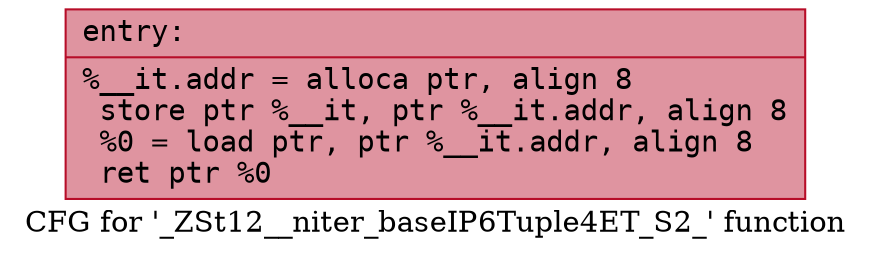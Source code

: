 digraph "CFG for '_ZSt12__niter_baseIP6Tuple4ET_S2_' function" {
	label="CFG for '_ZSt12__niter_baseIP6Tuple4ET_S2_' function";

	Node0x55c6063d05a0 [shape=record,color="#b70d28ff", style=filled, fillcolor="#b70d2870" fontname="Courier",label="{entry:\l|  %__it.addr = alloca ptr, align 8\l  store ptr %__it, ptr %__it.addr, align 8\l  %0 = load ptr, ptr %__it.addr, align 8\l  ret ptr %0\l}"];
}
